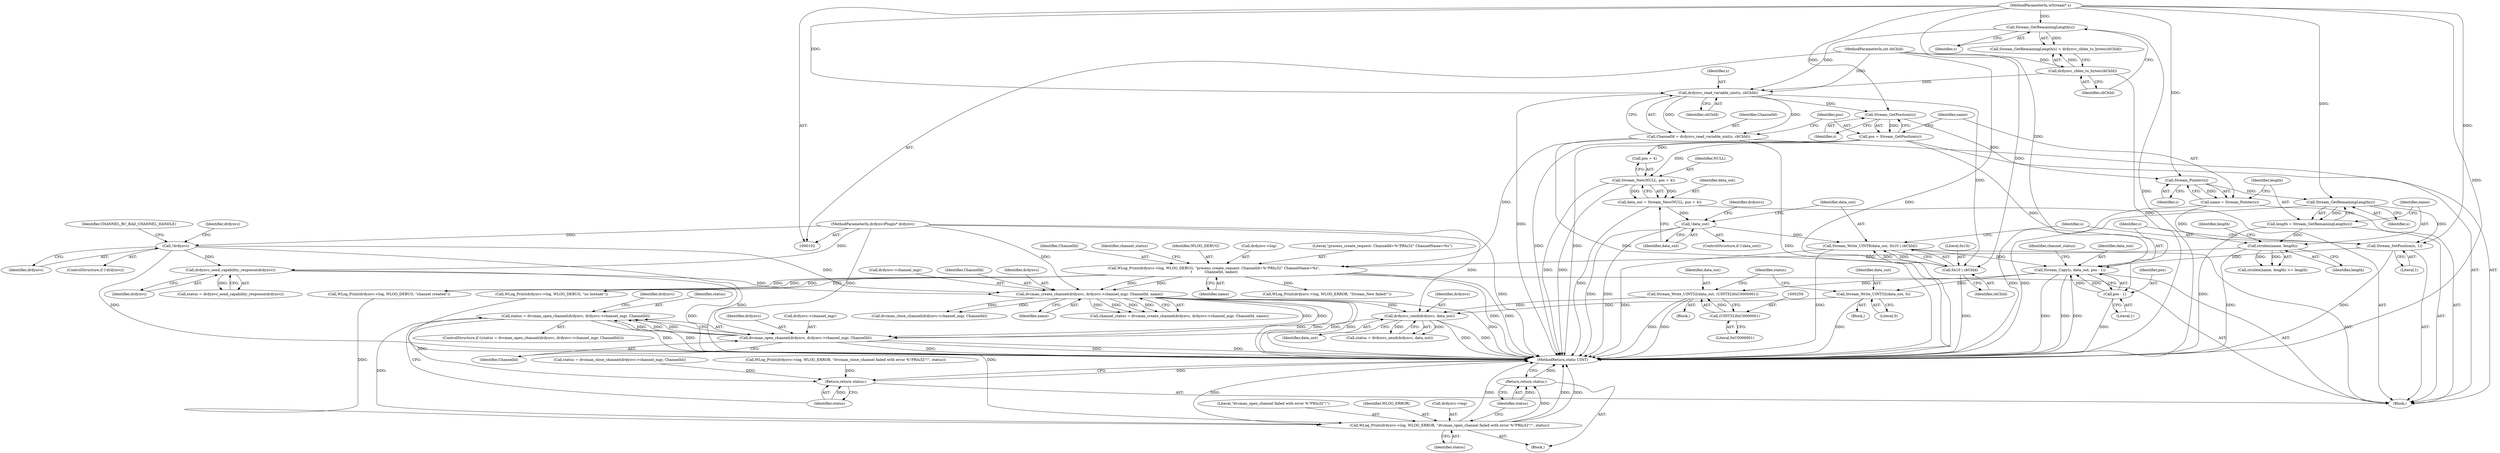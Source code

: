 digraph "0_FreeRDP_baee520e3dd9be6511c45a14c5f5e77784de1471_2@API" {
"1000288" [label="(Call,status = dvcman_open_channel(drdynvc, drdynvc->channel_mgr, ChannelId))"];
"1000290" [label="(Call,dvcman_open_channel(drdynvc, drdynvc->channel_mgr, ChannelId))"];
"1000263" [label="(Call,drdynvc_send(drdynvc, data_out))"];
"1000194" [label="(Call,dvcman_create_channel(drdynvc, drdynvc->channel_mgr, ChannelId, name))"];
"1000116" [label="(Call,!drdynvc)"];
"1000103" [label="(MethodParameterIn,drdynvcPlugin* drdynvc)"];
"1000135" [label="(Call,drdynvc_send_capability_response(drdynvc))"];
"1000184" [label="(Call,WLog_Print(drdynvc->log, WLOG_DEBUG, \"process_create_request: ChannelId=%\"PRIu32\" ChannelName=%s\",\n\t           ChannelId, name))"];
"1000159" [label="(Call,ChannelId = drdynvc_read_variable_uint(s, cbChId))"];
"1000161" [label="(Call,drdynvc_read_variable_uint(s, cbChId))"];
"1000153" [label="(Call,Stream_GetRemainingLength(s))"];
"1000106" [label="(MethodParameterIn,wStream* s)"];
"1000155" [label="(Call,drdynvc_cblen_to_bytes(cbChId))"];
"1000105" [label="(MethodParameterIn,int cbChId)"];
"1000178" [label="(Call,strnlen(name, length))"];
"1000168" [label="(Call,name = Stream_Pointer(s))"];
"1000170" [label="(Call,Stream_Pointer(s))"];
"1000166" [label="(Call,Stream_GetPosition(s))"];
"1000172" [label="(Call,length = Stream_GetRemainingLength(s))"];
"1000174" [label="(Call,Stream_GetRemainingLength(s))"];
"1000256" [label="(Call,Stream_Write_UINT32(data_out, (UINT32)0xC0000001))"];
"1000228" [label="(Call,Stream_Copy(s, data_out, pos - 1))"];
"1000225" [label="(Call,Stream_SetPosition(s, 1))"];
"1000220" [label="(Call,Stream_Write_UINT8(data_out, 0x10 | cbChId))"];
"1000209" [label="(Call,!data_out)"];
"1000201" [label="(Call,data_out = Stream_New(NULL, pos + 4))"];
"1000203" [label="(Call,Stream_New(NULL, pos + 4))"];
"1000164" [label="(Call,pos = Stream_GetPosition(s))"];
"1000222" [label="(Call,0x10 | cbChId)"];
"1000231" [label="(Call,pos - 1)"];
"1000258" [label="(Call,(UINT32)0xC0000001)"];
"1000245" [label="(Call,Stream_Write_UINT32(data_out, 0))"];
"1000297" [label="(Call,WLog_Print(drdynvc->log, WLOG_ERROR, \"dvcman_open_channel failed with error %\"PRIu32\"!\", status))"];
"1000304" [label="(Return,return status;)"];
"1000323" [label="(Return,return status;)"];
"1000227" [label="(Literal,1)"];
"1000133" [label="(Call,status = drdynvc_send_capability_response(drdynvc))"];
"1000204" [label="(Identifier,NULL)"];
"1000224" [label="(Identifier,cbChId)"];
"1000177" [label="(Call,strnlen(name, length) >= length)"];
"1000226" [label="(Identifier,s)"];
"1000203" [label="(Call,Stream_New(NULL, pos + 4))"];
"1000264" [label="(Identifier,drdynvc)"];
"1000166" [label="(Call,Stream_GetPosition(s))"];
"1000257" [label="(Identifier,data_out)"];
"1000250" [label="(Call,WLog_Print(drdynvc->log, WLOG_DEBUG, \"no listener\"))"];
"1000201" [label="(Call,data_out = Stream_New(NULL, pos + 4))"];
"1000302" [label="(Literal,\"dvcman_open_channel failed with error %\"PRIu32\"!\")"];
"1000233" [label="(Literal,1)"];
"1000301" [label="(Identifier,WLOG_ERROR)"];
"1000135" [label="(Call,drdynvc_send_capability_response(drdynvc))"];
"1000260" [label="(Literal,0xC0000001)"];
"1000175" [label="(Identifier,s)"];
"1000298" [label="(Call,drdynvc->log)"];
"1000180" [label="(Identifier,length)"];
"1000297" [label="(Call,WLog_Print(drdynvc->log, WLOG_ERROR, \"dvcman_open_channel failed with error %\"PRIu32\"!\", status))"];
"1000325" [label="(MethodReturn,static UINT)"];
"1000225" [label="(Call,Stream_SetPosition(s, 1))"];
"1000188" [label="(Identifier,WLOG_DEBUG)"];
"1000172" [label="(Call,length = Stream_GetRemainingLength(s))"];
"1000246" [label="(Identifier,data_out)"];
"1000179" [label="(Identifier,name)"];
"1000181" [label="(Identifier,length)"];
"1000222" [label="(Call,0x10 | cbChId)"];
"1000316" [label="(Call,WLog_Print(drdynvc->log, WLOG_ERROR, \"dvcman_close_channel failed with error %\"PRIu32\"!\", status))"];
"1000185" [label="(Call,drdynvc->log)"];
"1000199" [label="(Identifier,ChannelId)"];
"1000165" [label="(Identifier,pos)"];
"1000209" [label="(Call,!data_out)"];
"1000116" [label="(Call,!drdynvc)"];
"1000173" [label="(Identifier,length)"];
"1000258" [label="(Call,(UINT32)0xC0000001)"];
"1000299" [label="(Identifier,drdynvc)"];
"1000194" [label="(Call,dvcman_create_channel(drdynvc, drdynvc->channel_mgr, ChannelId, name))"];
"1000265" [label="(Identifier,data_out)"];
"1000168" [label="(Call,name = Stream_Pointer(s))"];
"1000324" [label="(Identifier,status)"];
"1000123" [label="(Identifier,drdynvc)"];
"1000152" [label="(Call,Stream_GetRemainingLength(s) < drdynvc_cblen_to_bytes(cbChId))"];
"1000115" [label="(ControlStructure,if (!drdynvc))"];
"1000212" [label="(Call,WLog_Print(drdynvc->log, WLOG_ERROR, \"Stream_New failed!\"))"];
"1000119" [label="(Identifier,CHANNEL_RC_BAD_CHANNEL_HANDLE)"];
"1000230" [label="(Identifier,data_out)"];
"1000159" [label="(Call,ChannelId = drdynvc_read_variable_uint(s, cbChId))"];
"1000191" [label="(Identifier,name)"];
"1000261" [label="(Call,status = drdynvc_send(drdynvc, data_out))"];
"1000105" [label="(MethodParameterIn,int cbChId)"];
"1000162" [label="(Identifier,s)"];
"1000229" [label="(Identifier,s)"];
"1000117" [label="(Identifier,drdynvc)"];
"1000189" [label="(Literal,\"process_create_request: ChannelId=%\"PRIu32\" ChannelName=%s\")"];
"1000107" [label="(Block,)"];
"1000323" [label="(Return,return status;)"];
"1000245" [label="(Call,Stream_Write_UINT32(data_out, 0))"];
"1000228" [label="(Call,Stream_Copy(s, data_out, pos - 1))"];
"1000153" [label="(Call,Stream_GetRemainingLength(s))"];
"1000287" [label="(ControlStructure,if ((status = dvcman_open_channel(drdynvc, drdynvc->channel_mgr, ChannelId))))"];
"1000303" [label="(Identifier,status)"];
"1000232" [label="(Identifier,pos)"];
"1000154" [label="(Identifier,s)"];
"1000305" [label="(Identifier,status)"];
"1000169" [label="(Identifier,name)"];
"1000263" [label="(Call,drdynvc_send(drdynvc, data_out))"];
"1000190" [label="(Identifier,ChannelId)"];
"1000161" [label="(Call,drdynvc_read_variable_uint(s, cbChId))"];
"1000291" [label="(Identifier,drdynvc)"];
"1000200" [label="(Identifier,name)"];
"1000184" [label="(Call,WLog_Print(drdynvc->log, WLOG_DEBUG, \"process_create_request: ChannelId=%\"PRIu32\" ChannelName=%s\",\n\t           ChannelId, name))"];
"1000309" [label="(Call,status = dvcman_close_channel(drdynvc->channel_mgr, ChannelId))"];
"1000195" [label="(Identifier,drdynvc)"];
"1000155" [label="(Call,drdynvc_cblen_to_bytes(cbChId))"];
"1000292" [label="(Call,drdynvc->channel_mgr)"];
"1000170" [label="(Call,Stream_Pointer(s))"];
"1000290" [label="(Call,dvcman_open_channel(drdynvc, drdynvc->channel_mgr, ChannelId))"];
"1000196" [label="(Call,drdynvc->channel_mgr)"];
"1000163" [label="(Identifier,cbChId)"];
"1000238" [label="(Block,)"];
"1000223" [label="(Literal,0x10)"];
"1000304" [label="(Return,return status;)"];
"1000193" [label="(Identifier,channel_status)"];
"1000262" [label="(Identifier,status)"];
"1000288" [label="(Call,status = dvcman_open_channel(drdynvc, drdynvc->channel_mgr, ChannelId))"];
"1000192" [label="(Call,channel_status = dvcman_create_channel(drdynvc, drdynvc->channel_mgr, ChannelId, name))"];
"1000289" [label="(Identifier,status)"];
"1000239" [label="(Call,WLog_Print(drdynvc->log, WLOG_DEBUG, \"channel created\"))"];
"1000156" [label="(Identifier,cbChId)"];
"1000220" [label="(Call,Stream_Write_UINT8(data_out, 0x10 | cbChId))"];
"1000210" [label="(Identifier,data_out)"];
"1000295" [label="(Identifier,ChannelId)"];
"1000296" [label="(Block,)"];
"1000247" [label="(Literal,0)"];
"1000164" [label="(Call,pos = Stream_GetPosition(s))"];
"1000174" [label="(Call,Stream_GetRemainingLength(s))"];
"1000256" [label="(Call,Stream_Write_UINT32(data_out, (UINT32)0xC0000001))"];
"1000171" [label="(Identifier,s)"];
"1000311" [label="(Call,dvcman_close_channel(drdynvc->channel_mgr, ChannelId))"];
"1000214" [label="(Identifier,drdynvc)"];
"1000178" [label="(Call,strnlen(name, length))"];
"1000205" [label="(Call,pos + 4)"];
"1000236" [label="(Identifier,channel_status)"];
"1000249" [label="(Block,)"];
"1000103" [label="(MethodParameterIn,drdynvcPlugin* drdynvc)"];
"1000106" [label="(MethodParameterIn,wStream* s)"];
"1000231" [label="(Call,pos - 1)"];
"1000221" [label="(Identifier,data_out)"];
"1000208" [label="(ControlStructure,if (!data_out))"];
"1000160" [label="(Identifier,ChannelId)"];
"1000202" [label="(Identifier,data_out)"];
"1000167" [label="(Identifier,s)"];
"1000136" [label="(Identifier,drdynvc)"];
"1000288" -> "1000287"  [label="AST: "];
"1000288" -> "1000290"  [label="CFG: "];
"1000289" -> "1000288"  [label="AST: "];
"1000290" -> "1000288"  [label="AST: "];
"1000299" -> "1000288"  [label="CFG: "];
"1000324" -> "1000288"  [label="CFG: "];
"1000288" -> "1000325"  [label="DDG: "];
"1000288" -> "1000325"  [label="DDG: "];
"1000290" -> "1000288"  [label="DDG: "];
"1000290" -> "1000288"  [label="DDG: "];
"1000290" -> "1000288"  [label="DDG: "];
"1000288" -> "1000297"  [label="DDG: "];
"1000288" -> "1000323"  [label="DDG: "];
"1000290" -> "1000295"  [label="CFG: "];
"1000291" -> "1000290"  [label="AST: "];
"1000292" -> "1000290"  [label="AST: "];
"1000295" -> "1000290"  [label="AST: "];
"1000290" -> "1000325"  [label="DDG: "];
"1000290" -> "1000325"  [label="DDG: "];
"1000290" -> "1000325"  [label="DDG: "];
"1000263" -> "1000290"  [label="DDG: "];
"1000103" -> "1000290"  [label="DDG: "];
"1000194" -> "1000290"  [label="DDG: "];
"1000194" -> "1000290"  [label="DDG: "];
"1000263" -> "1000261"  [label="AST: "];
"1000263" -> "1000265"  [label="CFG: "];
"1000264" -> "1000263"  [label="AST: "];
"1000265" -> "1000263"  [label="AST: "];
"1000261" -> "1000263"  [label="CFG: "];
"1000263" -> "1000325"  [label="DDG: "];
"1000263" -> "1000325"  [label="DDG: "];
"1000263" -> "1000261"  [label="DDG: "];
"1000263" -> "1000261"  [label="DDG: "];
"1000194" -> "1000263"  [label="DDG: "];
"1000103" -> "1000263"  [label="DDG: "];
"1000256" -> "1000263"  [label="DDG: "];
"1000245" -> "1000263"  [label="DDG: "];
"1000194" -> "1000192"  [label="AST: "];
"1000194" -> "1000200"  [label="CFG: "];
"1000195" -> "1000194"  [label="AST: "];
"1000196" -> "1000194"  [label="AST: "];
"1000199" -> "1000194"  [label="AST: "];
"1000200" -> "1000194"  [label="AST: "];
"1000192" -> "1000194"  [label="CFG: "];
"1000194" -> "1000325"  [label="DDG: "];
"1000194" -> "1000325"  [label="DDG: "];
"1000194" -> "1000325"  [label="DDG: "];
"1000194" -> "1000325"  [label="DDG: "];
"1000194" -> "1000192"  [label="DDG: "];
"1000194" -> "1000192"  [label="DDG: "];
"1000194" -> "1000192"  [label="DDG: "];
"1000194" -> "1000192"  [label="DDG: "];
"1000116" -> "1000194"  [label="DDG: "];
"1000135" -> "1000194"  [label="DDG: "];
"1000103" -> "1000194"  [label="DDG: "];
"1000184" -> "1000194"  [label="DDG: "];
"1000184" -> "1000194"  [label="DDG: "];
"1000194" -> "1000311"  [label="DDG: "];
"1000194" -> "1000311"  [label="DDG: "];
"1000116" -> "1000115"  [label="AST: "];
"1000116" -> "1000117"  [label="CFG: "];
"1000117" -> "1000116"  [label="AST: "];
"1000119" -> "1000116"  [label="CFG: "];
"1000123" -> "1000116"  [label="CFG: "];
"1000116" -> "1000325"  [label="DDG: "];
"1000116" -> "1000325"  [label="DDG: "];
"1000103" -> "1000116"  [label="DDG: "];
"1000116" -> "1000135"  [label="DDG: "];
"1000103" -> "1000102"  [label="AST: "];
"1000103" -> "1000325"  [label="DDG: "];
"1000103" -> "1000135"  [label="DDG: "];
"1000135" -> "1000133"  [label="AST: "];
"1000135" -> "1000136"  [label="CFG: "];
"1000136" -> "1000135"  [label="AST: "];
"1000133" -> "1000135"  [label="CFG: "];
"1000135" -> "1000325"  [label="DDG: "];
"1000135" -> "1000133"  [label="DDG: "];
"1000184" -> "1000107"  [label="AST: "];
"1000184" -> "1000191"  [label="CFG: "];
"1000185" -> "1000184"  [label="AST: "];
"1000188" -> "1000184"  [label="AST: "];
"1000189" -> "1000184"  [label="AST: "];
"1000190" -> "1000184"  [label="AST: "];
"1000191" -> "1000184"  [label="AST: "];
"1000193" -> "1000184"  [label="CFG: "];
"1000184" -> "1000325"  [label="DDG: "];
"1000184" -> "1000325"  [label="DDG: "];
"1000159" -> "1000184"  [label="DDG: "];
"1000178" -> "1000184"  [label="DDG: "];
"1000184" -> "1000212"  [label="DDG: "];
"1000184" -> "1000239"  [label="DDG: "];
"1000184" -> "1000239"  [label="DDG: "];
"1000184" -> "1000250"  [label="DDG: "];
"1000184" -> "1000250"  [label="DDG: "];
"1000159" -> "1000107"  [label="AST: "];
"1000159" -> "1000161"  [label="CFG: "];
"1000160" -> "1000159"  [label="AST: "];
"1000161" -> "1000159"  [label="AST: "];
"1000165" -> "1000159"  [label="CFG: "];
"1000159" -> "1000325"  [label="DDG: "];
"1000159" -> "1000325"  [label="DDG: "];
"1000161" -> "1000159"  [label="DDG: "];
"1000161" -> "1000159"  [label="DDG: "];
"1000161" -> "1000163"  [label="CFG: "];
"1000162" -> "1000161"  [label="AST: "];
"1000163" -> "1000161"  [label="AST: "];
"1000161" -> "1000325"  [label="DDG: "];
"1000153" -> "1000161"  [label="DDG: "];
"1000106" -> "1000161"  [label="DDG: "];
"1000155" -> "1000161"  [label="DDG: "];
"1000105" -> "1000161"  [label="DDG: "];
"1000161" -> "1000166"  [label="DDG: "];
"1000161" -> "1000222"  [label="DDG: "];
"1000153" -> "1000152"  [label="AST: "];
"1000153" -> "1000154"  [label="CFG: "];
"1000154" -> "1000153"  [label="AST: "];
"1000156" -> "1000153"  [label="CFG: "];
"1000153" -> "1000325"  [label="DDG: "];
"1000153" -> "1000152"  [label="DDG: "];
"1000106" -> "1000153"  [label="DDG: "];
"1000106" -> "1000102"  [label="AST: "];
"1000106" -> "1000325"  [label="DDG: "];
"1000106" -> "1000166"  [label="DDG: "];
"1000106" -> "1000170"  [label="DDG: "];
"1000106" -> "1000174"  [label="DDG: "];
"1000106" -> "1000225"  [label="DDG: "];
"1000106" -> "1000228"  [label="DDG: "];
"1000155" -> "1000152"  [label="AST: "];
"1000155" -> "1000156"  [label="CFG: "];
"1000156" -> "1000155"  [label="AST: "];
"1000152" -> "1000155"  [label="CFG: "];
"1000155" -> "1000325"  [label="DDG: "];
"1000155" -> "1000152"  [label="DDG: "];
"1000105" -> "1000155"  [label="DDG: "];
"1000105" -> "1000102"  [label="AST: "];
"1000105" -> "1000325"  [label="DDG: "];
"1000105" -> "1000222"  [label="DDG: "];
"1000178" -> "1000177"  [label="AST: "];
"1000178" -> "1000180"  [label="CFG: "];
"1000179" -> "1000178"  [label="AST: "];
"1000180" -> "1000178"  [label="AST: "];
"1000181" -> "1000178"  [label="CFG: "];
"1000178" -> "1000325"  [label="DDG: "];
"1000178" -> "1000177"  [label="DDG: "];
"1000178" -> "1000177"  [label="DDG: "];
"1000168" -> "1000178"  [label="DDG: "];
"1000172" -> "1000178"  [label="DDG: "];
"1000168" -> "1000107"  [label="AST: "];
"1000168" -> "1000170"  [label="CFG: "];
"1000169" -> "1000168"  [label="AST: "];
"1000170" -> "1000168"  [label="AST: "];
"1000173" -> "1000168"  [label="CFG: "];
"1000168" -> "1000325"  [label="DDG: "];
"1000170" -> "1000168"  [label="DDG: "];
"1000170" -> "1000171"  [label="CFG: "];
"1000171" -> "1000170"  [label="AST: "];
"1000166" -> "1000170"  [label="DDG: "];
"1000170" -> "1000174"  [label="DDG: "];
"1000166" -> "1000164"  [label="AST: "];
"1000166" -> "1000167"  [label="CFG: "];
"1000167" -> "1000166"  [label="AST: "];
"1000164" -> "1000166"  [label="CFG: "];
"1000166" -> "1000164"  [label="DDG: "];
"1000172" -> "1000107"  [label="AST: "];
"1000172" -> "1000174"  [label="CFG: "];
"1000173" -> "1000172"  [label="AST: "];
"1000174" -> "1000172"  [label="AST: "];
"1000179" -> "1000172"  [label="CFG: "];
"1000172" -> "1000325"  [label="DDG: "];
"1000174" -> "1000172"  [label="DDG: "];
"1000174" -> "1000175"  [label="CFG: "];
"1000175" -> "1000174"  [label="AST: "];
"1000174" -> "1000325"  [label="DDG: "];
"1000174" -> "1000225"  [label="DDG: "];
"1000256" -> "1000249"  [label="AST: "];
"1000256" -> "1000258"  [label="CFG: "];
"1000257" -> "1000256"  [label="AST: "];
"1000258" -> "1000256"  [label="AST: "];
"1000262" -> "1000256"  [label="CFG: "];
"1000256" -> "1000325"  [label="DDG: "];
"1000256" -> "1000325"  [label="DDG: "];
"1000228" -> "1000256"  [label="DDG: "];
"1000258" -> "1000256"  [label="DDG: "];
"1000228" -> "1000107"  [label="AST: "];
"1000228" -> "1000231"  [label="CFG: "];
"1000229" -> "1000228"  [label="AST: "];
"1000230" -> "1000228"  [label="AST: "];
"1000231" -> "1000228"  [label="AST: "];
"1000236" -> "1000228"  [label="CFG: "];
"1000228" -> "1000325"  [label="DDG: "];
"1000228" -> "1000325"  [label="DDG: "];
"1000228" -> "1000325"  [label="DDG: "];
"1000225" -> "1000228"  [label="DDG: "];
"1000220" -> "1000228"  [label="DDG: "];
"1000231" -> "1000228"  [label="DDG: "];
"1000231" -> "1000228"  [label="DDG: "];
"1000228" -> "1000245"  [label="DDG: "];
"1000225" -> "1000107"  [label="AST: "];
"1000225" -> "1000227"  [label="CFG: "];
"1000226" -> "1000225"  [label="AST: "];
"1000227" -> "1000225"  [label="AST: "];
"1000229" -> "1000225"  [label="CFG: "];
"1000225" -> "1000325"  [label="DDG: "];
"1000220" -> "1000107"  [label="AST: "];
"1000220" -> "1000222"  [label="CFG: "];
"1000221" -> "1000220"  [label="AST: "];
"1000222" -> "1000220"  [label="AST: "];
"1000226" -> "1000220"  [label="CFG: "];
"1000220" -> "1000325"  [label="DDG: "];
"1000220" -> "1000325"  [label="DDG: "];
"1000209" -> "1000220"  [label="DDG: "];
"1000222" -> "1000220"  [label="DDG: "];
"1000222" -> "1000220"  [label="DDG: "];
"1000209" -> "1000208"  [label="AST: "];
"1000209" -> "1000210"  [label="CFG: "];
"1000210" -> "1000209"  [label="AST: "];
"1000214" -> "1000209"  [label="CFG: "];
"1000221" -> "1000209"  [label="CFG: "];
"1000209" -> "1000325"  [label="DDG: "];
"1000209" -> "1000325"  [label="DDG: "];
"1000201" -> "1000209"  [label="DDG: "];
"1000201" -> "1000107"  [label="AST: "];
"1000201" -> "1000203"  [label="CFG: "];
"1000202" -> "1000201"  [label="AST: "];
"1000203" -> "1000201"  [label="AST: "];
"1000210" -> "1000201"  [label="CFG: "];
"1000201" -> "1000325"  [label="DDG: "];
"1000203" -> "1000201"  [label="DDG: "];
"1000203" -> "1000201"  [label="DDG: "];
"1000203" -> "1000205"  [label="CFG: "];
"1000204" -> "1000203"  [label="AST: "];
"1000205" -> "1000203"  [label="AST: "];
"1000203" -> "1000325"  [label="DDG: "];
"1000203" -> "1000325"  [label="DDG: "];
"1000164" -> "1000203"  [label="DDG: "];
"1000164" -> "1000107"  [label="AST: "];
"1000165" -> "1000164"  [label="AST: "];
"1000169" -> "1000164"  [label="CFG: "];
"1000164" -> "1000325"  [label="DDG: "];
"1000164" -> "1000325"  [label="DDG: "];
"1000164" -> "1000205"  [label="DDG: "];
"1000164" -> "1000231"  [label="DDG: "];
"1000222" -> "1000224"  [label="CFG: "];
"1000223" -> "1000222"  [label="AST: "];
"1000224" -> "1000222"  [label="AST: "];
"1000222" -> "1000325"  [label="DDG: "];
"1000231" -> "1000233"  [label="CFG: "];
"1000232" -> "1000231"  [label="AST: "];
"1000233" -> "1000231"  [label="AST: "];
"1000231" -> "1000325"  [label="DDG: "];
"1000258" -> "1000260"  [label="CFG: "];
"1000259" -> "1000258"  [label="AST: "];
"1000260" -> "1000258"  [label="AST: "];
"1000245" -> "1000238"  [label="AST: "];
"1000245" -> "1000247"  [label="CFG: "];
"1000246" -> "1000245"  [label="AST: "];
"1000247" -> "1000245"  [label="AST: "];
"1000262" -> "1000245"  [label="CFG: "];
"1000245" -> "1000325"  [label="DDG: "];
"1000297" -> "1000296"  [label="AST: "];
"1000297" -> "1000303"  [label="CFG: "];
"1000298" -> "1000297"  [label="AST: "];
"1000301" -> "1000297"  [label="AST: "];
"1000302" -> "1000297"  [label="AST: "];
"1000303" -> "1000297"  [label="AST: "];
"1000305" -> "1000297"  [label="CFG: "];
"1000297" -> "1000325"  [label="DDG: "];
"1000297" -> "1000325"  [label="DDG: "];
"1000297" -> "1000325"  [label="DDG: "];
"1000297" -> "1000325"  [label="DDG: "];
"1000250" -> "1000297"  [label="DDG: "];
"1000239" -> "1000297"  [label="DDG: "];
"1000297" -> "1000304"  [label="DDG: "];
"1000304" -> "1000296"  [label="AST: "];
"1000304" -> "1000305"  [label="CFG: "];
"1000305" -> "1000304"  [label="AST: "];
"1000325" -> "1000304"  [label="CFG: "];
"1000304" -> "1000325"  [label="DDG: "];
"1000305" -> "1000304"  [label="DDG: "];
"1000323" -> "1000107"  [label="AST: "];
"1000323" -> "1000324"  [label="CFG: "];
"1000324" -> "1000323"  [label="AST: "];
"1000325" -> "1000323"  [label="CFG: "];
"1000323" -> "1000325"  [label="DDG: "];
"1000324" -> "1000323"  [label="DDG: "];
"1000309" -> "1000323"  [label="DDG: "];
"1000316" -> "1000323"  [label="DDG: "];
}
